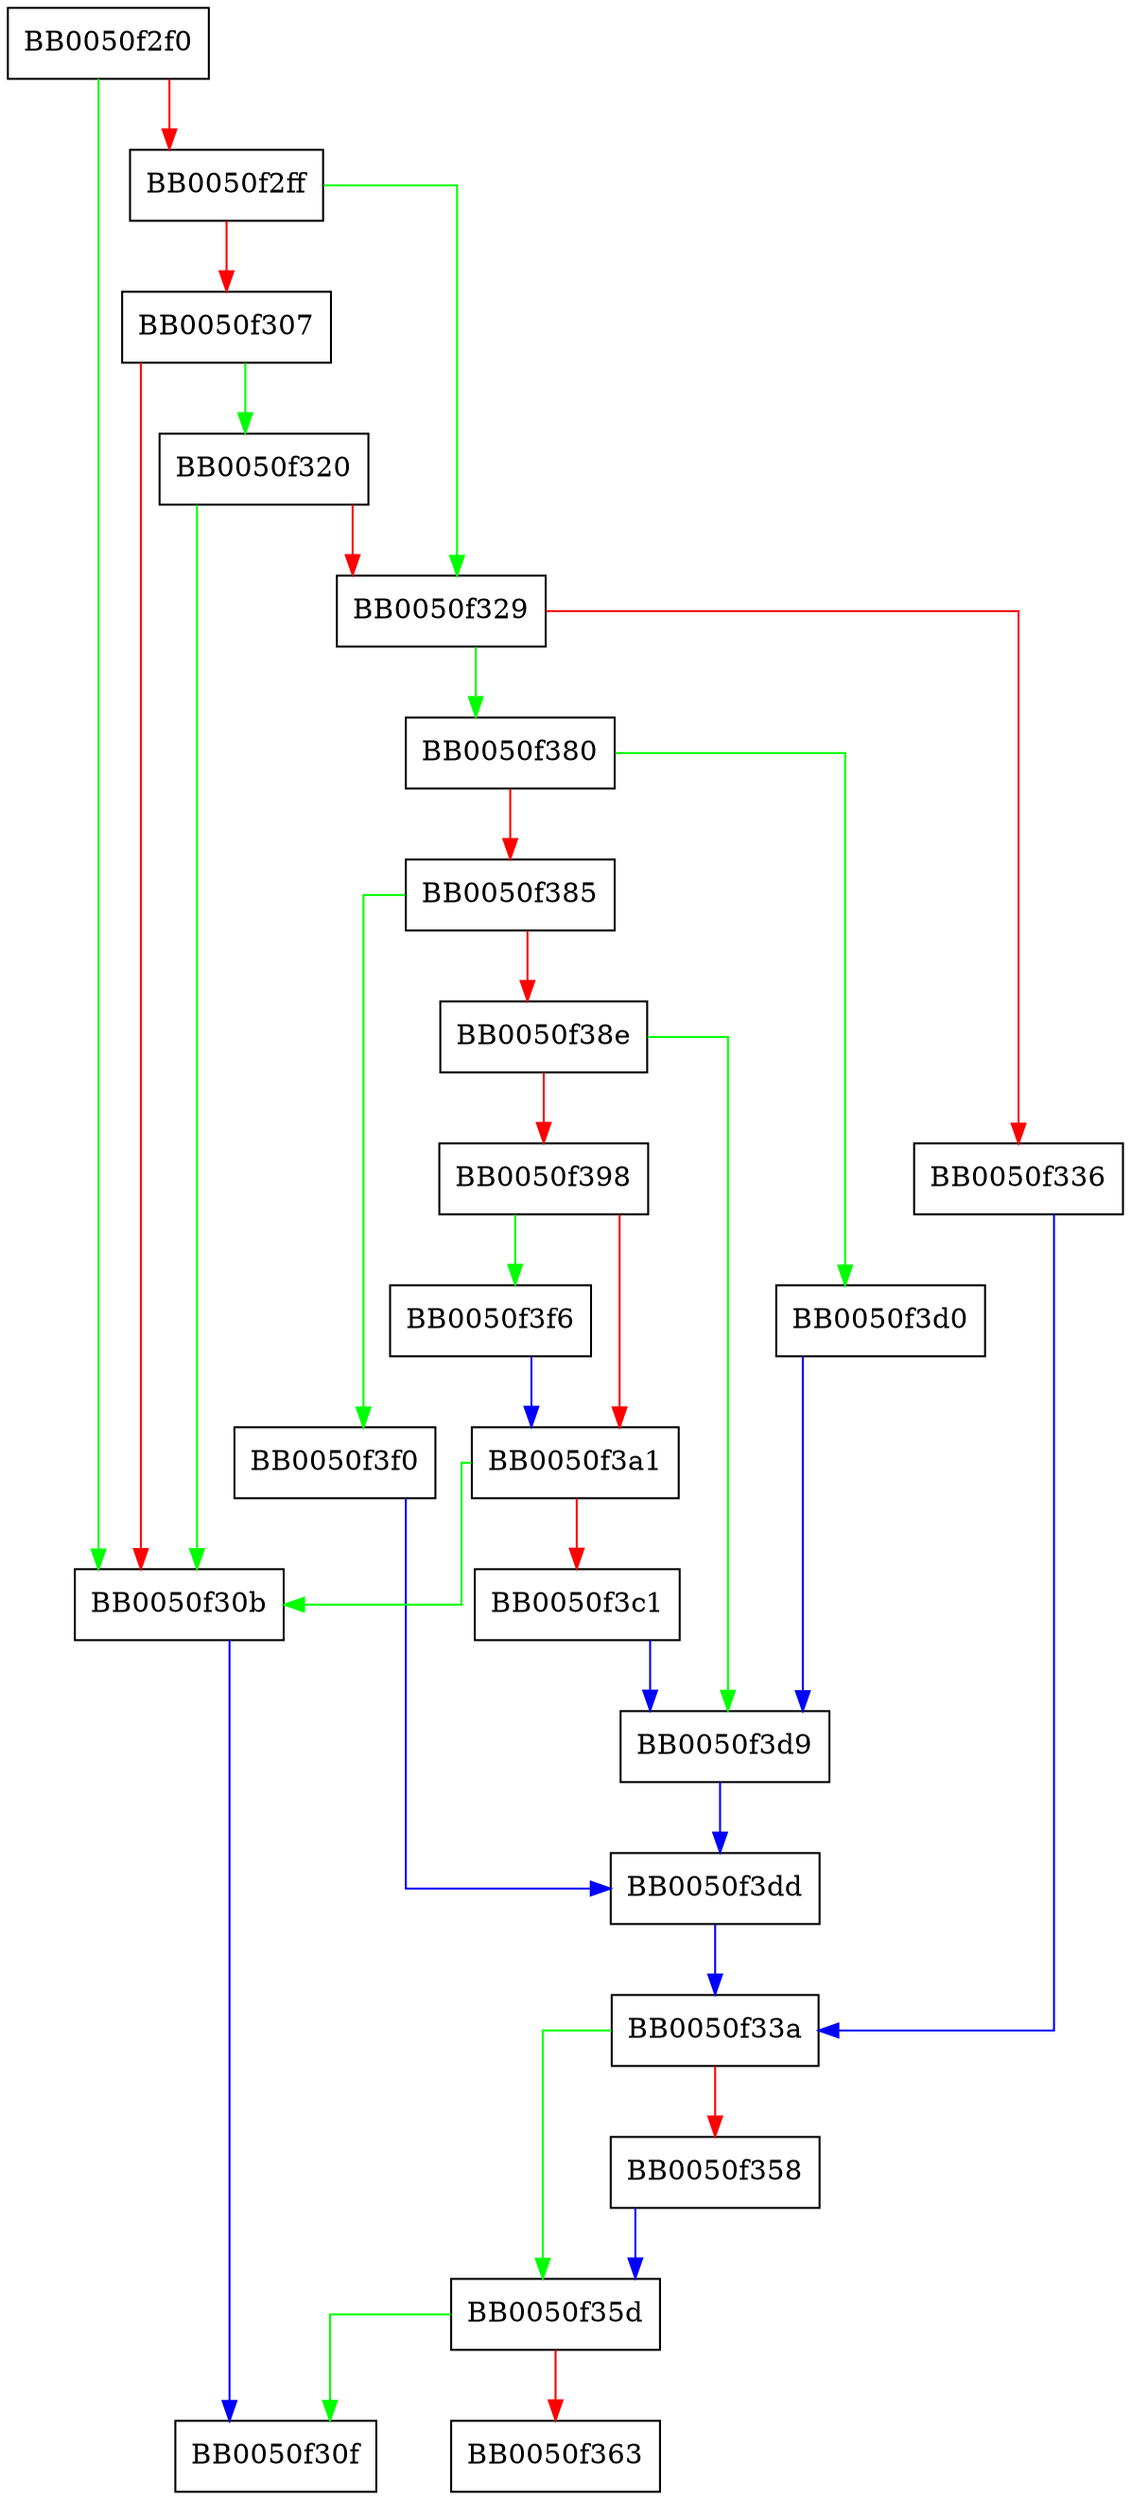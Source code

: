 digraph ossl_json_array_begin {
  node [shape="box"];
  graph [splines=ortho];
  BB0050f2f0 -> BB0050f30b [color="green"];
  BB0050f2f0 -> BB0050f2ff [color="red"];
  BB0050f2ff -> BB0050f329 [color="green"];
  BB0050f2ff -> BB0050f307 [color="red"];
  BB0050f307 -> BB0050f320 [color="green"];
  BB0050f307 -> BB0050f30b [color="red"];
  BB0050f30b -> BB0050f30f [color="blue"];
  BB0050f320 -> BB0050f30b [color="green"];
  BB0050f320 -> BB0050f329 [color="red"];
  BB0050f329 -> BB0050f380 [color="green"];
  BB0050f329 -> BB0050f336 [color="red"];
  BB0050f336 -> BB0050f33a [color="blue"];
  BB0050f33a -> BB0050f35d [color="green"];
  BB0050f33a -> BB0050f358 [color="red"];
  BB0050f358 -> BB0050f35d [color="blue"];
  BB0050f35d -> BB0050f30f [color="green"];
  BB0050f35d -> BB0050f363 [color="red"];
  BB0050f380 -> BB0050f3d0 [color="green"];
  BB0050f380 -> BB0050f385 [color="red"];
  BB0050f385 -> BB0050f3f0 [color="green"];
  BB0050f385 -> BB0050f38e [color="red"];
  BB0050f38e -> BB0050f3d9 [color="green"];
  BB0050f38e -> BB0050f398 [color="red"];
  BB0050f398 -> BB0050f3f6 [color="green"];
  BB0050f398 -> BB0050f3a1 [color="red"];
  BB0050f3a1 -> BB0050f30b [color="green"];
  BB0050f3a1 -> BB0050f3c1 [color="red"];
  BB0050f3c1 -> BB0050f3d9 [color="blue"];
  BB0050f3d0 -> BB0050f3d9 [color="blue"];
  BB0050f3d9 -> BB0050f3dd [color="blue"];
  BB0050f3dd -> BB0050f33a [color="blue"];
  BB0050f3f0 -> BB0050f3dd [color="blue"];
  BB0050f3f6 -> BB0050f3a1 [color="blue"];
}
